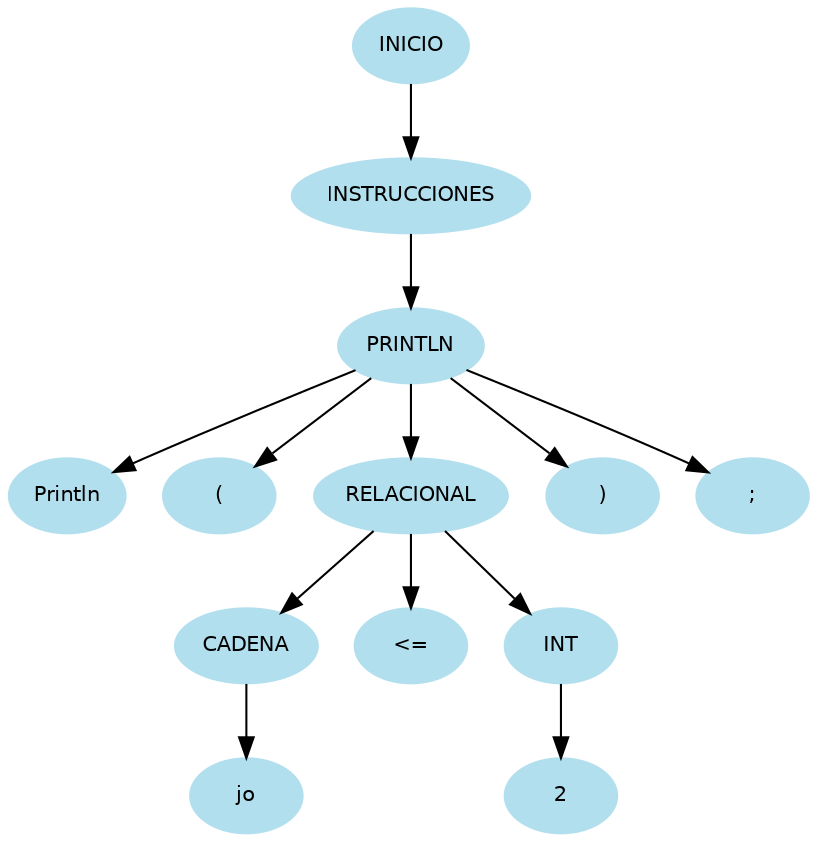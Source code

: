 digraph arbolAST{
node [shape=oval, style=filled, color=lightblue2, fontname=Helvetica, fontsize=10];
edge [fontname=Helvetica, fontsize=10];
n0[label="INICIO"];
n1[label="INSTRUCCIONES"];
n0 -> n1;
n2[label="PRINTLN"];
n1 -> n2;
n3[label="Println"];
n2 -> n3;
n4[label="("];
n2 -> n4;
n5[label="RELACIONAL"];
n2 -> n5;
n6[label="CADENA"];
n5 -> n6;
n7[label="jo"];
n6 -> n7;
n8[label="<="];
n5 -> n8;
n9[label="INT"];
n5 -> n9;
n10[label="2"];
n9 -> n10;
n11[label=")"];
n2 -> n11;
n12[label=";"];
n2 -> n12;
}